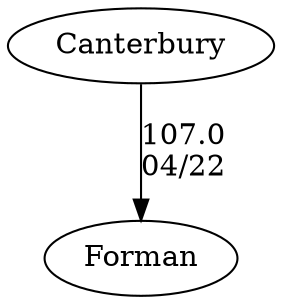 digraph girls1foursCanterbury {Forman [URL="girls1foursCanterburyForman.html"];Canterbury [URL="girls1foursCanterburyCanterbury.html"];Canterbury -> Forman[label="107.0
04/22", weight="-7", tooltip="NEIRA,Forman, Canterbury			
Distance: ~1250m Conditions: Significant chop and headwind in the first 500m, conditions worsened for each race. Comments: Order of racing: BV4, (Mixed) Novice 4s, GV4. Thanks to Forman for hosting, and for helping our novs get their first race in.
None", URL="http://www.row2k.com/results/resultspage.cfm?UID=06A158EEDAE8764DDD00C72FEF838CFA&cat=5", random="random"]}